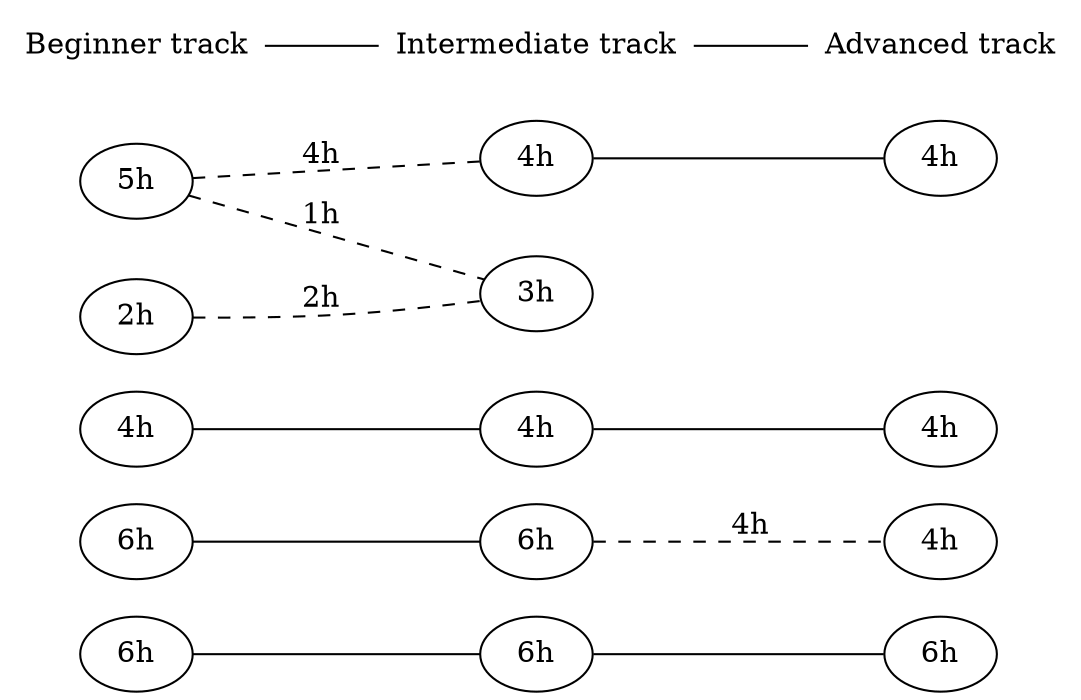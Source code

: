 graph scheduleClashes {

rankdir="LR";

b6a -- i6a -- a6;
b6b -- i6b;
       i6b -- a4a[style=dashed,label="4h"];
b4  -- i4a -- a4b;
b5  -- i4b[style=dashed,label="4h"];
       i4b -- a4c;
b2  -- i3[style=dashed,label="2h"];
b5  -- i3[style=dashed,label="1h"];

node[shape=none];
beginner -- intermediate -- advanced; //[label="scheduled concurrently with"];
beginner[label="Beginner track"];
intermediate[label="Intermediate track"];
advanced[label="Advanced track"];

// beginner track
subgraph {
	rank=same;
	beginner;
	b6a[label="6h"];
	b6b[label="6h"];
	b5[label="5h"];
	b4[label="4h"];
	b2[label="2h"];
}

// intermediate track
subgraph {
	rank=same;
	intermediate;
	i6a[label="6h"];
	i6b[label="6h"];
	i4a[label="4h"];
	i4b[label="4h"];
	i3[label="3h"];
}

// advanced track
subgraph {
	rank=same;
	advanced;
	a6[label="6h"];
	a4a[label="4h"];
	a4b[label="4h"];
  a4c[label="4h"];
}

}
